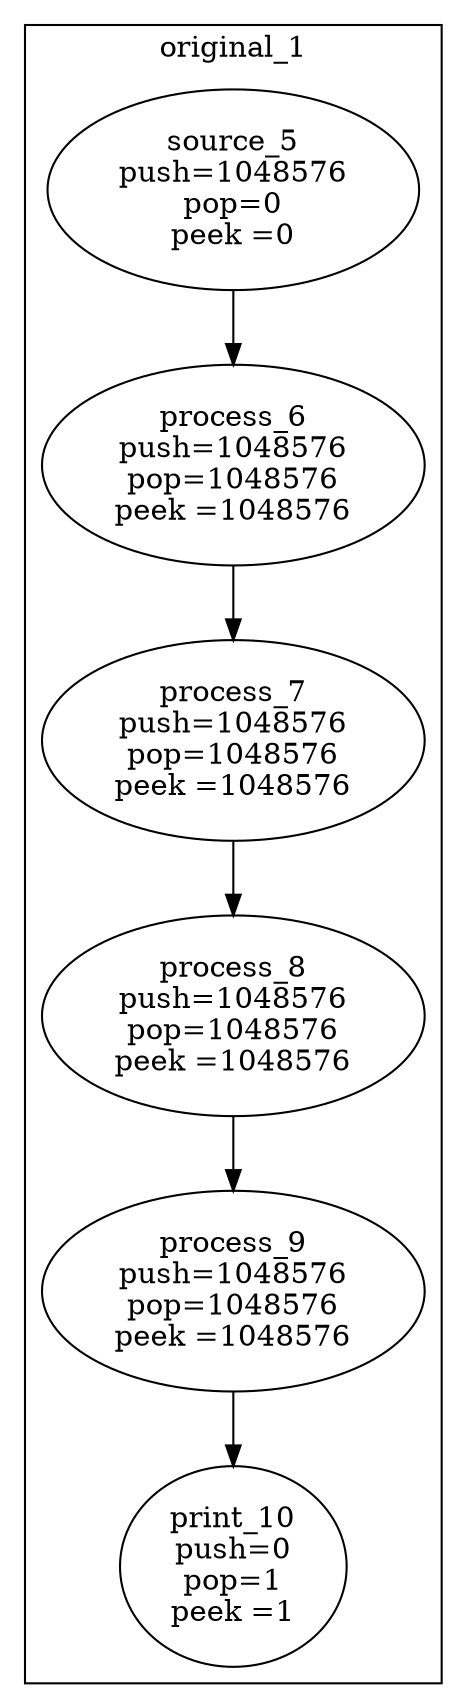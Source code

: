 digraph streamit {
subgraph cluster_node1 {
 label="original_1";
node2 [ label="source_5\npush=1048576\npop=0\npeek =0" ]
node3 [ label="process_6\npush=1048576\npop=1048576\npeek =1048576" ]
node2 -> node3
node4 [ label="process_7\npush=1048576\npop=1048576\npeek =1048576" ]
node3 -> node4
node5 [ label="process_8\npush=1048576\npop=1048576\npeek =1048576" ]
node4 -> node5
node6 [ label="process_9\npush=1048576\npop=1048576\npeek =1048576" ]
node5 -> node6
node7 [ label="print_10\npush=0\npop=1\npeek =1" ]
node6 -> node7
}
}

